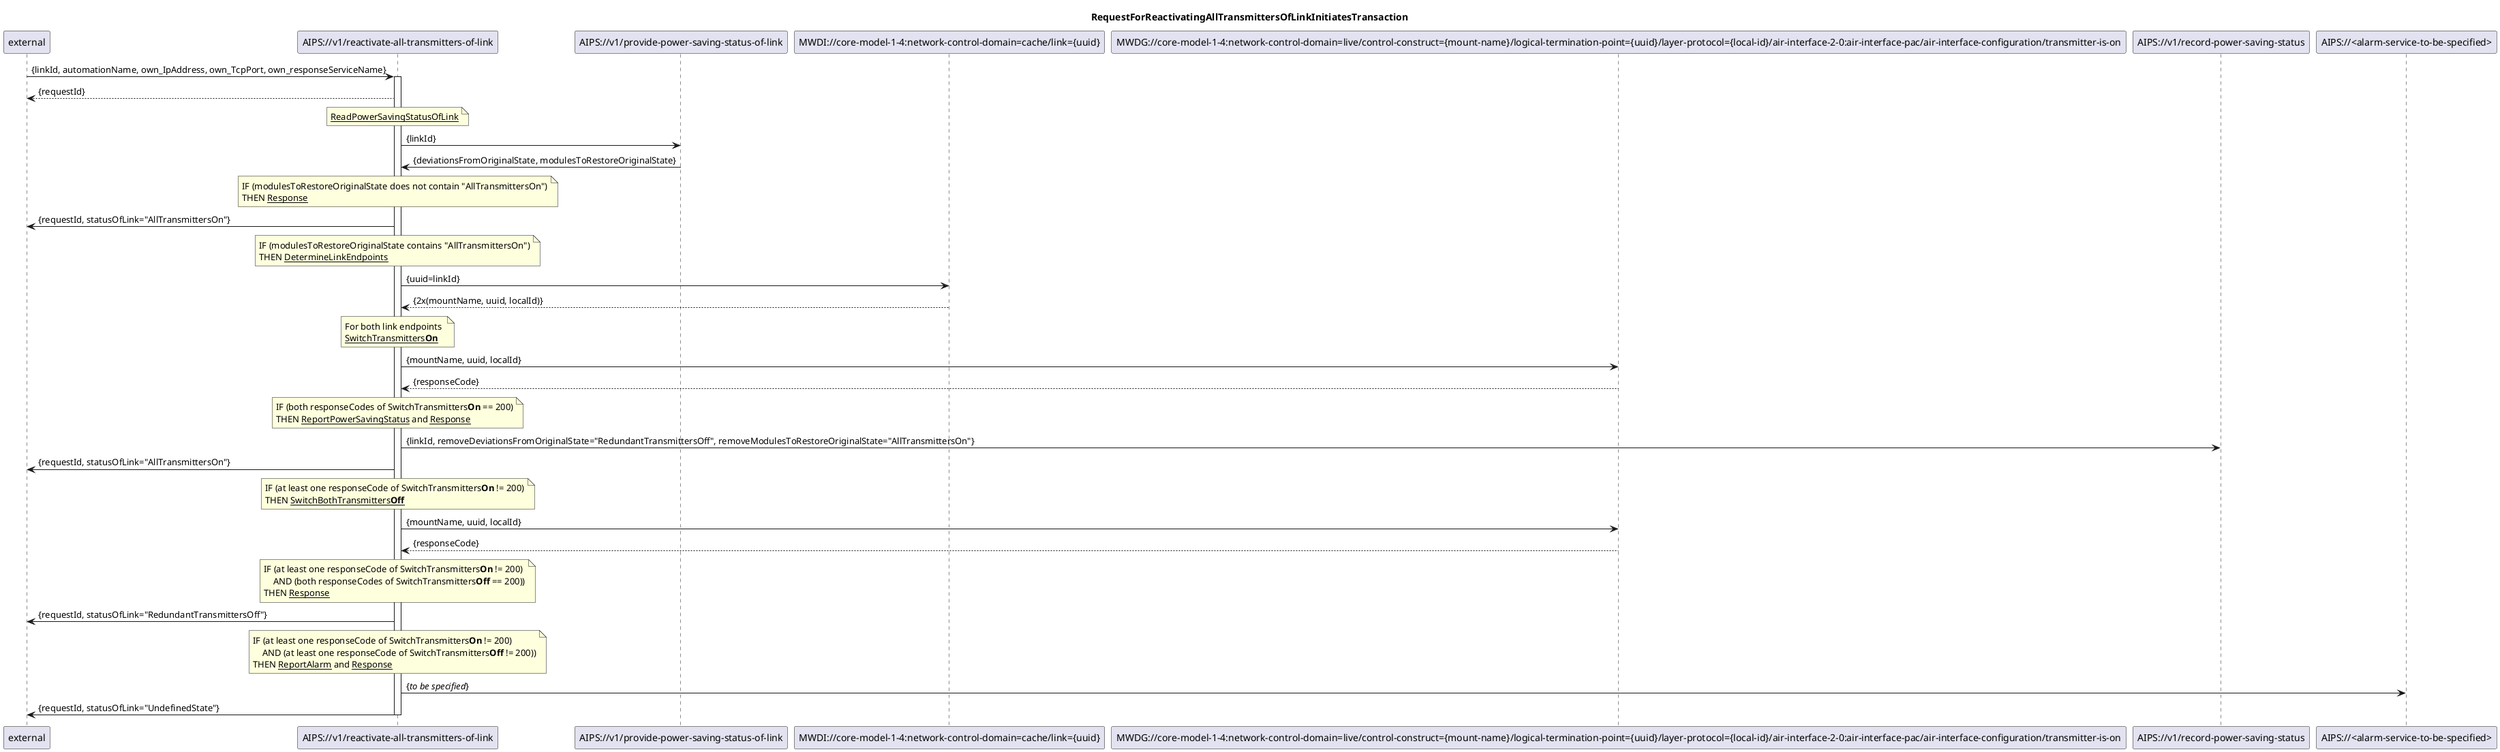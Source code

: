 @startuml 510_reactivateAllTransmittersOfLink
skinparam responseMessageBelowArrow true

title
RequestForReactivatingAllTransmittersOfLinkInitiatesTransaction
end title

participant "external" as requestor
participant "AIPS://v1/reactivate-all-transmitters-of-link" as ato
participant "AIPS://v1/provide-power-saving-status-of-link" as readStatus
participant "MWDI://core-model-1-4:network-control-domain=cache/link={uuid}" as resolveAddress
participant "MWDG://core-model-1-4:network-control-domain=live/control-construct={mount-name}/logical-termination-point={uuid}/layer-protocol={local-id}/air-interface-2-0:air-interface-pac/air-interface-configuration/transmitter-is-on" as mwgw
participant "AIPS://v1/record-power-saving-status" as recordStatus
participant "AIPS://<alarm-service-to-be-specified>" as alarm

requestor -> ato: {linkId, automationName, own_IpAddress, own_TcpPort, own_responseServiceName}
activate ato
ato --> requestor: {requestId}

note over ato
  <u>ReadPowerSavingStatusOfLink</u>
end note
ato -> readStatus: {linkId}
readStatus -> ato: {deviationsFromOriginalState, modulesToRestoreOriginalState}

note over ato
  IF (modulesToRestoreOriginalState does not contain "AllTransmittersOn")
  THEN <u>Response</u> 
end note
ato -> requestor: {requestId, statusOfLink="AllTransmittersOn"}

note over ato
  IF (modulesToRestoreOriginalState contains "AllTransmittersOn")
  THEN <u>DetermineLinkEndpoints</u>
end note
ato -> resolveAddress: {uuid=linkId}
resolveAddress --> ato: {2x(mountName, uuid, localId)}

note over ato
  For both link endpoints 
  <u>SwitchTransmitters<b>On</b></u>
end note
ato -> mwgw: {mountName, uuid, localId}
mwgw --> ato: {responseCode}

note over ato
  IF (both responseCodes of SwitchTransmitters<b>On</b> == 200)
  THEN <u>ReportPowerSavingStatus</u> and <u>Response</u>
end note 
ato -> recordStatus: {linkId, removeDeviationsFromOriginalState="RedundantTransmittersOff", removeModulesToRestoreOriginalState="AllTransmittersOn"}
ato -> requestor: {requestId, statusOfLink="AllTransmittersOn"}

note over ato
  IF (at least one responseCode of SwitchTransmitters<b>On</b> != 200)
  THEN <u>SwitchBothTransmitters<b>Off</b></u>
end note
ato -> mwgw: {mountName, uuid, localId}
mwgw --> ato: {responseCode}

note over ato
  IF (at least one responseCode of SwitchTransmitters<b>On</b> != 200)
      AND (both responseCodes of SwitchTransmitters<b>Off</b> == 200))
  THEN <u>Response</u>
end note

ato -> requestor: {requestId, statusOfLink="RedundantTransmittersOff"}

note over ato
  IF (at least one responseCode of SwitchTransmitters<b>On</b> != 200)
      AND (at least one responseCode of SwitchTransmitters<b>Off</b> != 200))
  THEN <u>ReportAlarm</u> and <u>Response</u>
end note 
ato -> alarm: {<i>to be specified</i>}

ato -> requestor: {requestId, statusOfLink="UndefinedState"}


deactivate ato 

@enduml